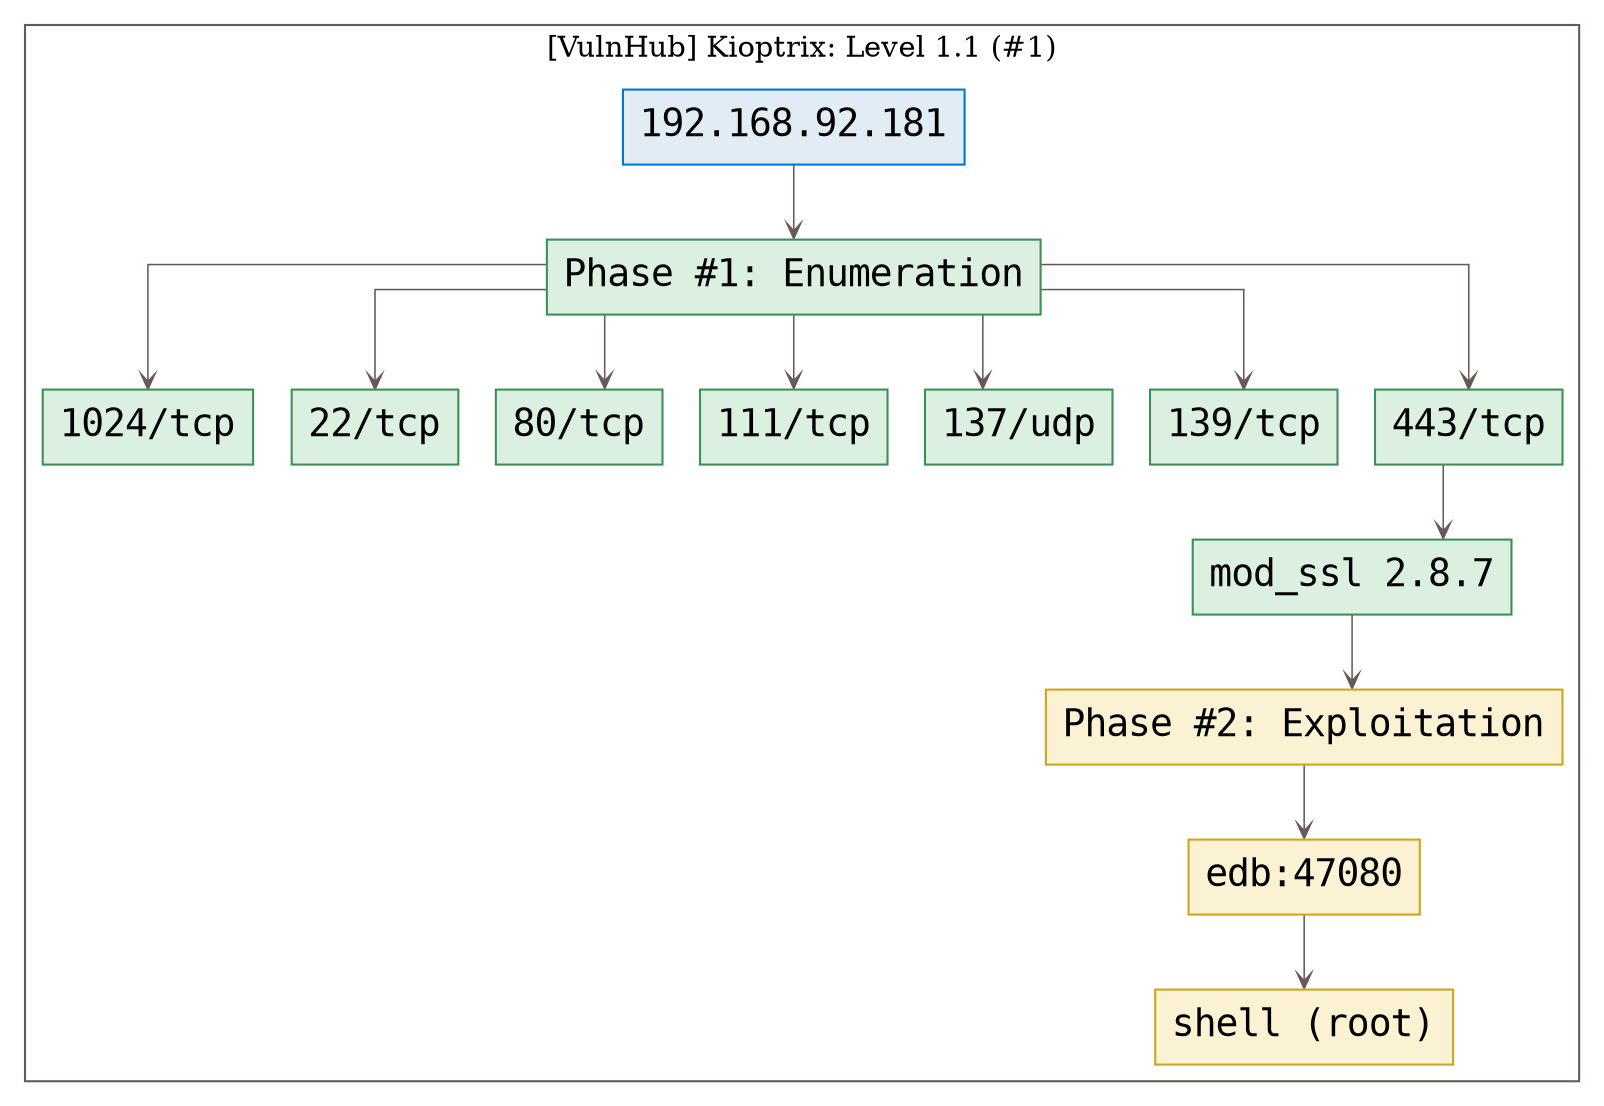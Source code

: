 digraph G {
  #rankdir=LR;
  nodesdictep=1.0; splines="ortho"; K=0.6; overlap=scale; fixedsize=true; resolution=72; bgcolor="#ffffff"; outputorder="edgesfirst";
  node [fontname="courier" fontsize=18 shape=box width=0.25 fillcolor="white" style="filled,solid"];
  edge [style=solid color="#665957" penwidth=0.75 arrowhead=vee arrowsize=0.75 ];

  0[label="192.168.92.181" color="#0077cc" fillcolor="#e1ecf4" tooltip="[VulnHub] Kioptrix: Level 1.1 (#1)"];
  10[label="edb:47080" color="#cea51b" fillcolor="#fbf2d4" tooltip="Phase #2:Exploitation"];
  11[label="shell (root)" color="#cea51b" fillcolor="#fbf2d4" tooltip="Phase #2:Exploitation"];
  12[label="1024/tcp" color="#3d8f58" fillcolor="#dcf0e2" tooltip="Phase #1:Enumeration"];
  1[label="Phase #1: Enumeration" color="#3d8f58" fillcolor="#dcf0e2" tooltip="Phase #1:Enumeration"];
  2[label="22/tcp" color="#3d8f58" fillcolor="#dcf0e2" tooltip="Phase #1:Enumeration"];
  3[label="80/tcp" color="#3d8f58" fillcolor="#dcf0e2" tooltip="Phase #1:Enumeration"];
  4[label="111/tcp" color="#3d8f58" fillcolor="#dcf0e2" tooltip="Phase #1:Enumeration"];
  5[label="137/udp" color="#3d8f58" fillcolor="#dcf0e2" tooltip="Phase #1:Enumeration"];
  6[label="139/tcp" color="#3d8f58" fillcolor="#dcf0e2" tooltip="Phase #1:Enumeration"];
  7[label="443/tcp" color="#3d8f58" fillcolor="#dcf0e2" tooltip="Phase #1:Enumeration"];
  8[label="mod_ssl 2.8.7" color="#3d8f58" fillcolor="#dcf0e2" tooltip="Phase #1:Enumeration"];
  9[label="Phase #2: Exploitation" color="#cea51b" fillcolor="#fbf2d4" tooltip="Phase #2:Exploitation"];

  subgraph cluster_0 {
    node [style="filled,solid"];
    label = "[VulnHub] Kioptrix: Level 1.1 (#1)";
    color = "#665957";
    0 -> 1 [color="#665957"];
    1 -> 12 [color="#665957"];
    1 -> 2 [color="#665957"];
    1 -> 3 [color="#665957"];
    1 -> 4 [color="#665957"];
    1 -> 5 [color="#665957"];
    1 -> 6 [color="#665957"];
    1 -> 7 [color="#665957"];
    10 -> 11 [color="#665957"];
    7 -> 8 [color="#665957"];
    8 -> 9 [color="#665957"];
    9 -> 10 [color="#665957"];
  }
}
